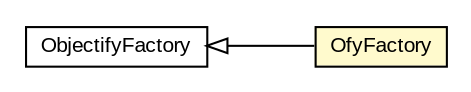 #!/usr/local/bin/dot
#
# Class diagram 
# Generated by UMLGraph version R5_6-24-gf6e263 (http://www.umlgraph.org/)
#

digraph G {
	edge [fontname="arial",fontsize=10,labelfontname="arial",labelfontsize=10];
	node [fontname="arial",fontsize=10,shape=plaintext];
	nodesep=0.25;
	ranksep=0.5;
	rankdir=LR;
	// com.gwtplatform.carstore.server.dao.objectify.OfyFactory
	c372988 [label=<<table title="com.gwtplatform.carstore.server.dao.objectify.OfyFactory" border="0" cellborder="1" cellspacing="0" cellpadding="2" port="p" bgcolor="lemonChiffon" href="./OfyFactory.html">
		<tr><td><table border="0" cellspacing="0" cellpadding="1">
<tr><td align="center" balign="center"> OfyFactory </td></tr>
		</table></td></tr>
		</table>>, URL="./OfyFactory.html", fontname="arial", fontcolor="black", fontsize=10.0];
	//com.gwtplatform.carstore.server.dao.objectify.OfyFactory extends com.googlecode.objectify.ObjectifyFactory
	c373019:p -> c372988:p [dir=back,arrowtail=empty];
	// com.googlecode.objectify.ObjectifyFactory
	c373019 [label=<<table title="com.googlecode.objectify.ObjectifyFactory" border="0" cellborder="1" cellspacing="0" cellpadding="2" port="p">
		<tr><td><table border="0" cellspacing="0" cellpadding="1">
<tr><td align="center" balign="center"> ObjectifyFactory </td></tr>
		</table></td></tr>
		</table>>, URL="null", fontname="arial", fontcolor="black", fontsize=10.0];
}

